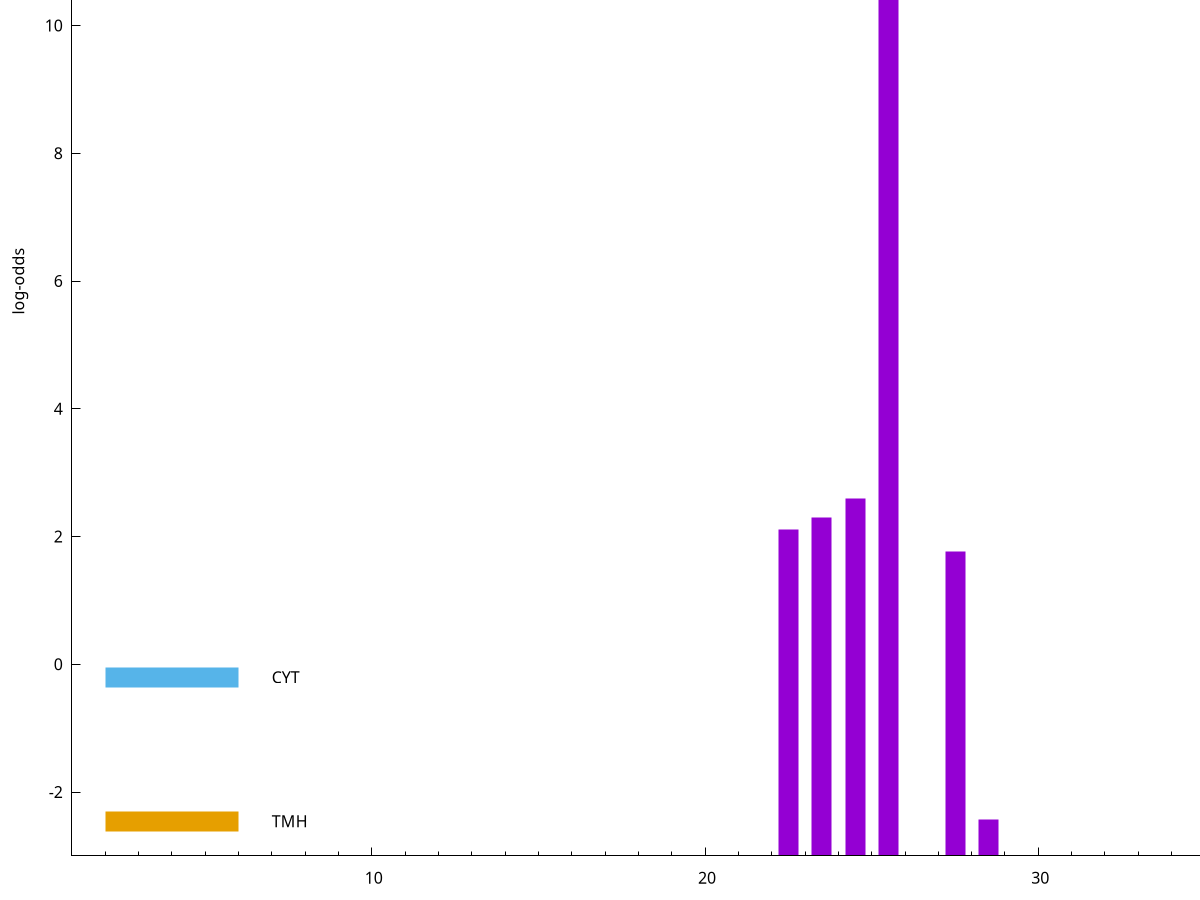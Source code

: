 set title "LipoP predictions for SRR4017849.gff"
set size 2., 1.4
set xrange [1:70] 
set mxtics 10
set yrange [-3:15]
set y2range [0:18]
set ylabel "log-odds"
set term postscript eps color solid "Helvetica" 30
set output "SRR4017849.gff173.eps"
set arrow from 2,13.1736 to 6,13.1736 nohead lt 1 lw 20
set label "SpI" at 7,13.1736
set arrow from 2,-0.200913 to 6,-0.200913 nohead lt 3 lw 20
set label "CYT" at 7,-0.200913
set arrow from 2,-2.45564 to 6,-2.45564 nohead lt 4 lw 20
set label "TMH" at 7,-2.45564
set arrow from 2,13.1736 to 6,13.1736 nohead lt 1 lw 20
set label "SpI" at 7,13.1736
# NOTE: The scores below are the log-odds scores with the threshold
# NOTE: subtracted (a hack to make gnuplot make the histogram all
# NOTE: look nice).
plot "-" axes x1y2 title "" with impulses lt 1 lw 20
25.500000 16.170600
24.500000 5.598430
23.500000 5.295520
22.500000 5.117220
27.500000 4.766470
28.500000 0.573410
e
exit
